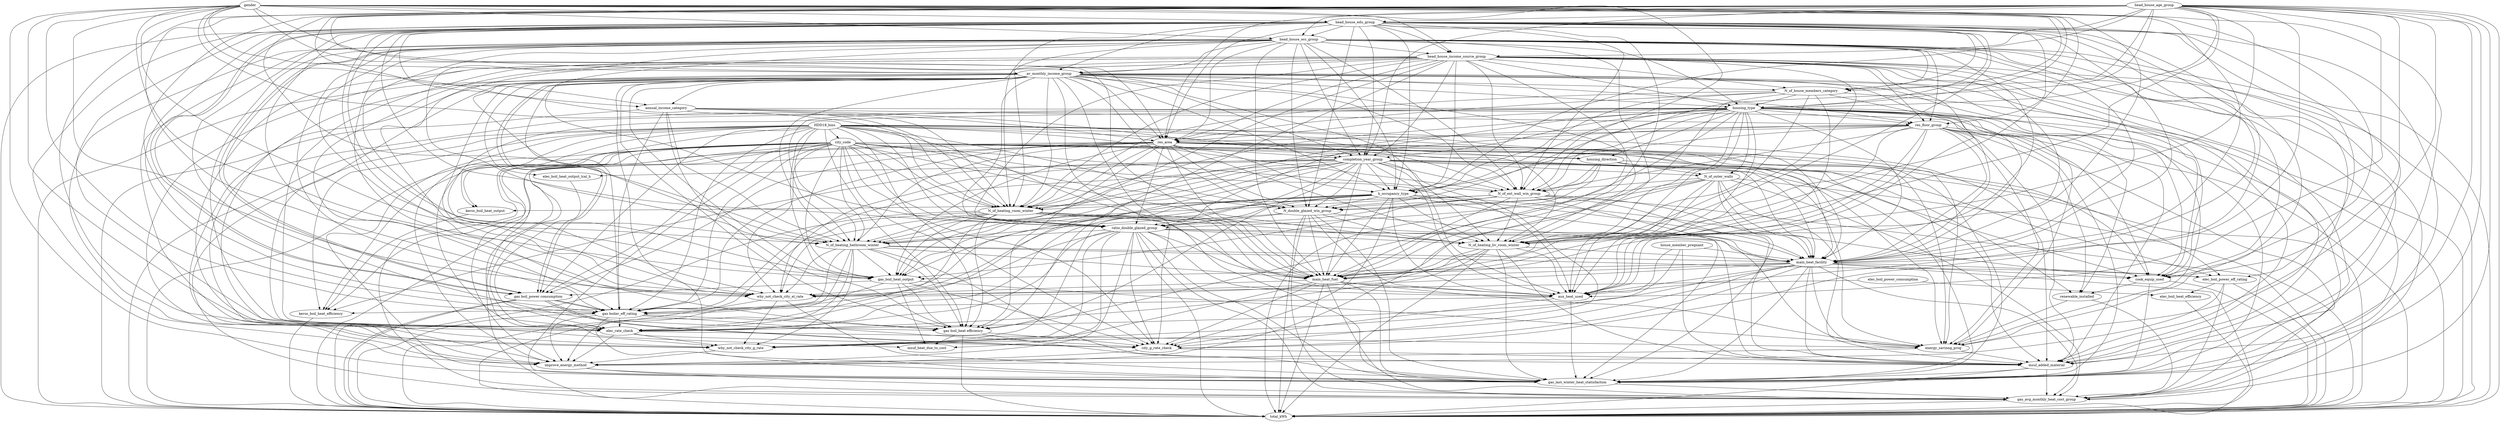 digraph {
	HDD18_bins -> city_code
	HDD18_bins -> housing_direction
	HDD18_bins -> N_of_heating_room_winter
	HDD18_bins -> N_of_heating_liv_room_winter
	HDD18_bins -> N_of_heating_bathroom_winter
	HDD18_bins -> N_of_ext_wall_win_group
	HDD18_bins -> ratio_double_glazed_group
	HDD18_bins -> N_double_glazed_win_group
	HDD18_bins -> main_heat_facility
	HDD18_bins -> main_heat_fuel
	HDD18_bins -> keros_boil_heat_output
	HDD18_bins -> keros_boil_heat_efficiency
	HDD18_bins -> gas_boil_heat_output
	HDD18_bins -> "gas boil_power consumption"
	HDD18_bins -> "gas boiler_eff_rating"
	HDD18_bins -> "gas boil_heat efficiency"
	HDD18_bins -> elec_rate_check
	HDD18_bins -> city_g_rate_check
	HDD18_bins -> gas_avg_monthly_heat_cost_group
	HDD18_bins -> gas_last_winter_heat_statisfaction
	HDD18_bins -> insul_added_material
	HDD18_bins -> improve_energy_method
	HDD18_bins -> energy_savinng_prog
	HDD18_bins -> total_kWh
	city_code -> housing_direction
	city_code -> N_of_heating_room_winter
	city_code -> N_of_heating_liv_room_winter
	city_code -> N_of_heating_bathroom_winter
	city_code -> N_of_ext_wall_win_group
	city_code -> ratio_double_glazed_group
	city_code -> N_double_glazed_win_group
	city_code -> main_heat_facility
	city_code -> main_heat_fuel
	city_code -> aux_heat_used
	city_code -> keros_boil_heat_output
	city_code -> keros_boil_heat_efficiency
	city_code -> gas_boil_heat_output
	city_code -> "gas boil_power consumption"
	city_code -> "gas boiler_eff_rating"
	city_code -> "gas boil_heat efficiency"
	city_code -> elec_boil_power_eff_rating
	city_code -> elec_rate_check
	city_code -> city_g_rate_check
	city_code -> why_not_check_city_el_rate
	city_code -> gas_avg_monthly_heat_cost_group
	city_code -> gas_last_winter_heat_statisfaction
	city_code -> insuf_heat_due_to_cost
	city_code -> insul_added_material
	city_code -> improve_energy_method
	city_code -> energy_savinng_prog
	city_code -> total_kWh
	housing_type -> res_floor_group
	housing_type -> N_of_outer_walls
	housing_type -> housing_direction
	housing_type -> completion_year_group
	housing_type -> res_area
	housing_type -> N_of_heating_room_winter
	housing_type -> N_of_heating_liv_room_winter
	housing_type -> N_of_heating_bathroom_winter
	housing_type -> N_of_ext_wall_win_group
	housing_type -> ratio_double_glazed_group
	housing_type -> N_double_glazed_win_group
	housing_type -> h_occupancy_type
	housing_type -> main_heat_facility
	housing_type -> main_heat_fuel
	housing_type -> aux_heat_used
	housing_type -> "gas boil_heat efficiency"
	housing_type -> cook_equip_used
	housing_type -> renewable_installed
	housing_type -> why_not_check_city_el_rate
	housing_type -> gas_avg_monthly_heat_cost_group
	housing_type -> gas_last_winter_heat_statisfaction
	housing_type -> insul_added_material
	housing_type -> improve_energy_method
	housing_type -> energy_savinng_prog
	N_of_house_members_category -> housing_type
	gender -> housing_type
	head_house_age_group -> housing_type
	head_house_edu_group -> housing_type
	head_house_occ_group -> housing_type
	head_house_income_source_group -> housing_type
	av_monthly_income_group -> housing_type
	housing_type -> total_kWh
	res_floor_group -> res_area
	res_floor_group -> N_of_heating_room_winter
	res_floor_group -> N_of_heating_liv_room_winter
	res_floor_group -> N_of_heating_bathroom_winter
	res_floor_group -> N_of_ext_wall_win_group
	res_floor_group -> h_occupancy_type
	res_floor_group -> main_heat_facility
	res_floor_group -> main_heat_fuel
	res_floor_group -> aux_heat_used
	res_floor_group -> renewable_installed
	res_floor_group -> gas_avg_monthly_heat_cost_group
	res_floor_group -> gas_last_winter_heat_statisfaction
	res_floor_group -> insul_added_material
	res_floor_group -> energy_savinng_prog
	head_house_edu_group -> res_floor_group
	head_house_occ_group -> res_floor_group
	head_house_income_source_group -> res_floor_group
	annual_income_category -> res_floor_group
	av_monthly_income_group -> res_floor_group
	res_floor_group -> total_kWh
	housing_direction -> N_of_outer_walls
	completion_year_group -> N_of_outer_walls
	N_of_outer_walls -> N_of_ext_wall_win_group
	N_of_outer_walls -> ratio_double_glazed_group
	N_of_outer_walls -> N_double_glazed_win_group
	N_of_outer_walls -> main_heat_facility
	N_of_outer_walls -> main_heat_fuel
	N_of_outer_walls -> aux_heat_used
	N_of_outer_walls -> gas_avg_monthly_heat_cost_group
	N_of_outer_walls -> gas_last_winter_heat_statisfaction
	N_of_outer_walls -> insul_added_material
	N_of_outer_walls -> improve_energy_method
	N_of_outer_walls -> total_kWh
	housing_direction -> N_of_ext_wall_win_group
	housing_direction -> N_double_glazed_win_group
	housing_direction -> renewable_installed
	housing_direction -> energy_savinng_prog
	housing_direction -> total_kWh
	res_area -> completion_year_group
	completion_year_group -> N_of_heating_room_winter
	completion_year_group -> N_of_heating_liv_room_winter
	completion_year_group -> N_of_heating_bathroom_winter
	completion_year_group -> N_of_ext_wall_win_group
	completion_year_group -> ratio_double_glazed_group
	completion_year_group -> N_double_glazed_win_group
	completion_year_group -> h_occupancy_type
	completion_year_group -> main_heat_facility
	completion_year_group -> main_heat_fuel
	completion_year_group -> aux_heat_used
	completion_year_group -> keros_boil_heat_efficiency
	completion_year_group -> gas_boil_heat_output
	completion_year_group -> "gas boiler_eff_rating"
	completion_year_group -> "gas boil_heat efficiency"
	completion_year_group -> elec_boil_heat_output_lcal_h
	completion_year_group -> elec_boil_power_eff_rating
	completion_year_group -> cook_equip_used
	completion_year_group -> elec_rate_check
	completion_year_group -> city_g_rate_check
	completion_year_group -> why_not_check_city_el_rate
	completion_year_group -> gas_last_winter_heat_statisfaction
	head_house_age_group -> completion_year_group
	head_house_edu_group -> completion_year_group
	head_house_occ_group -> completion_year_group
	head_house_income_source_group -> completion_year_group
	annual_income_category -> completion_year_group
	av_monthly_income_group -> completion_year_group
	completion_year_group -> total_kWh
	res_area -> N_of_heating_room_winter
	res_area -> N_of_heating_liv_room_winter
	res_area -> N_of_heating_bathroom_winter
	res_area -> N_of_ext_wall_win_group
	res_area -> ratio_double_glazed_group
	res_area -> N_double_glazed_win_group
	res_area -> h_occupancy_type
	res_area -> main_heat_facility
	res_area -> main_heat_fuel
	res_area -> keros_boil_heat_efficiency
	res_area -> gas_boil_heat_output
	res_area -> "gas boil_power consumption"
	res_area -> "gas boiler_eff_rating"
	res_area -> "gas boil_heat efficiency"
	res_area -> cook_equip_used
	res_area -> gas_avg_monthly_heat_cost_group
	res_area -> gas_last_winter_heat_statisfaction
	res_area -> energy_savinng_prog
	N_of_house_members_category -> res_area
	gender -> res_area
	head_house_age_group -> res_area
	head_house_edu_group -> res_area
	head_house_occ_group -> res_area
	head_house_income_source_group -> res_area
	annual_income_category -> res_area
	av_monthly_income_group -> res_area
	res_area -> total_kWh
	N_of_heating_room_winter -> N_of_heating_liv_room_winter
	N_of_heating_room_winter -> N_of_heating_bathroom_winter
	h_occupancy_type -> N_of_heating_room_winter
	N_of_heating_room_winter -> main_heat_facility
	N_of_heating_room_winter -> main_heat_fuel
	N_of_heating_room_winter -> aux_heat_used
	N_of_heating_room_winter -> gas_boil_heat_output
	N_of_heating_room_winter -> "gas boiler_eff_rating"
	N_of_heating_room_winter -> "gas boil_heat efficiency"
	N_of_heating_room_winter -> elec_rate_check
	N_of_heating_room_winter -> why_not_check_city_el_rate
	N_of_heating_room_winter -> gas_last_winter_heat_statisfaction
	N_of_house_members_category -> N_of_heating_room_winter
	gender -> N_of_heating_room_winter
	head_house_age_group -> N_of_heating_room_winter
	head_house_edu_group -> N_of_heating_room_winter
	head_house_occ_group -> N_of_heating_room_winter
	head_house_income_source_group -> N_of_heating_room_winter
	annual_income_category -> N_of_heating_room_winter
	av_monthly_income_group -> N_of_heating_room_winter
	N_of_heating_room_winter -> total_kWh
	N_of_ext_wall_win_group -> N_of_heating_liv_room_winter
	ratio_double_glazed_group -> N_of_heating_liv_room_winter
	N_double_glazed_win_group -> N_of_heating_liv_room_winter
	h_occupancy_type -> N_of_heating_liv_room_winter
	N_of_heating_liv_room_winter -> main_heat_facility
	N_of_heating_liv_room_winter -> main_heat_fuel
	N_of_heating_liv_room_winter -> aux_heat_used
	N_of_heating_liv_room_winter -> elec_rate_check
	N_of_heating_liv_room_winter -> why_not_check_city_el_rate
	N_of_heating_liv_room_winter -> gas_last_winter_heat_statisfaction
	N_of_heating_liv_room_winter -> insul_added_material
	N_of_house_members_category -> N_of_heating_liv_room_winter
	gender -> N_of_heating_liv_room_winter
	head_house_age_group -> N_of_heating_liv_room_winter
	head_house_edu_group -> N_of_heating_liv_room_winter
	head_house_occ_group -> N_of_heating_liv_room_winter
	head_house_income_source_group -> N_of_heating_liv_room_winter
	av_monthly_income_group -> N_of_heating_liv_room_winter
	N_of_heating_liv_room_winter -> total_kWh
	N_of_ext_wall_win_group -> N_of_heating_bathroom_winter
	ratio_double_glazed_group -> N_of_heating_bathroom_winter
	N_double_glazed_win_group -> N_of_heating_bathroom_winter
	N_of_heating_bathroom_winter -> main_heat_facility
	N_of_heating_bathroom_winter -> main_heat_fuel
	N_of_heating_bathroom_winter -> gas_boil_heat_output
	N_of_heating_bathroom_winter -> "gas boiler_eff_rating"
	N_of_heating_bathroom_winter -> "gas boil_heat efficiency"
	N_of_heating_bathroom_winter -> elec_boil_power_eff_rating
	N_of_heating_bathroom_winter -> why_not_check_city_el_rate
	N_of_heating_bathroom_winter -> why_not_check_city_g_rate
	N_of_heating_bathroom_winter -> insul_added_material
	N_of_heating_bathroom_winter -> improve_energy_method
	gender -> N_of_heating_bathroom_winter
	head_house_age_group -> N_of_heating_bathroom_winter
	head_house_edu_group -> N_of_heating_bathroom_winter
	head_house_occ_group -> N_of_heating_bathroom_winter
	head_house_income_source_group -> N_of_heating_bathroom_winter
	annual_income_category -> N_of_heating_bathroom_winter
	av_monthly_income_group -> N_of_heating_bathroom_winter
	N_of_heating_bathroom_winter -> total_kWh
	N_of_ext_wall_win_group -> ratio_double_glazed_group
	N_of_ext_wall_win_group -> N_double_glazed_win_group
	N_of_ext_wall_win_group -> main_heat_facility
	N_of_ext_wall_win_group -> main_heat_fuel
	N_of_ext_wall_win_group -> keros_boil_heat_output
	N_of_ext_wall_win_group -> gas_boil_heat_output
	N_of_ext_wall_win_group -> gas_last_winter_heat_statisfaction
	N_of_ext_wall_win_group -> insul_added_material
	gender -> N_of_ext_wall_win_group
	head_house_age_group -> N_of_ext_wall_win_group
	head_house_edu_group -> N_of_ext_wall_win_group
	head_house_occ_group -> N_of_ext_wall_win_group
	head_house_income_source_group -> N_of_ext_wall_win_group
	av_monthly_income_group -> N_of_ext_wall_win_group
	N_of_ext_wall_win_group -> total_kWh
	N_double_glazed_win_group -> ratio_double_glazed_group
	h_occupancy_type -> ratio_double_glazed_group
	ratio_double_glazed_group -> main_heat_facility
	ratio_double_glazed_group -> main_heat_fuel
	ratio_double_glazed_group -> aux_heat_used
	ratio_double_glazed_group -> elec_rate_check
	ratio_double_glazed_group -> city_g_rate_check
	ratio_double_glazed_group -> why_not_check_city_el_rate
	ratio_double_glazed_group -> why_not_check_city_g_rate
	ratio_double_glazed_group -> gas_avg_monthly_heat_cost_group
	ratio_double_glazed_group -> gas_last_winter_heat_statisfaction
	ratio_double_glazed_group -> insuf_heat_due_to_cost
	ratio_double_glazed_group -> insul_added_material
	ratio_double_glazed_group -> improve_energy_method
	head_house_edu_group -> ratio_double_glazed_group
	head_house_occ_group -> ratio_double_glazed_group
	head_house_income_source_group -> ratio_double_glazed_group
	av_monthly_income_group -> ratio_double_glazed_group
	ratio_double_glazed_group -> total_kWh
	h_occupancy_type -> N_double_glazed_win_group
	N_double_glazed_win_group -> main_heat_facility
	N_double_glazed_win_group -> main_heat_fuel
	N_double_glazed_win_group -> aux_heat_used
	N_double_glazed_win_group -> gas_avg_monthly_heat_cost_group
	N_double_glazed_win_group -> gas_last_winter_heat_statisfaction
	head_house_edu_group -> N_double_glazed_win_group
	head_house_occ_group -> N_double_glazed_win_group
	av_monthly_income_group -> N_double_glazed_win_group
	N_double_glazed_win_group -> total_kWh
	h_occupancy_type -> main_heat_facility
	h_occupancy_type -> main_heat_fuel
	h_occupancy_type -> aux_heat_used
	h_occupancy_type -> gas_boil_heat_output
	h_occupancy_type -> "gas boiler_eff_rating"
	h_occupancy_type -> cook_equip_used
	h_occupancy_type -> elec_rate_check
	h_occupancy_type -> city_g_rate_check
	h_occupancy_type -> why_not_check_city_el_rate
	h_occupancy_type -> why_not_check_city_g_rate
	h_occupancy_type -> energy_savinng_prog
	N_of_house_members_category -> h_occupancy_type
	head_house_age_group -> h_occupancy_type
	head_house_edu_group -> h_occupancy_type
	head_house_occ_group -> h_occupancy_type
	head_house_income_source_group -> h_occupancy_type
	av_monthly_income_group -> h_occupancy_type
	main_heat_facility -> main_heat_fuel
	main_heat_facility -> aux_heat_used
	main_heat_facility -> gas_boil_heat_output
	main_heat_facility -> elec_boil_power_eff_rating
	main_heat_facility -> cook_equip_used
	main_heat_facility -> elec_rate_check
	main_heat_facility -> city_g_rate_check
	main_heat_facility -> why_not_check_city_el_rate
	main_heat_facility -> why_not_check_city_g_rate
	main_heat_facility -> gas_avg_monthly_heat_cost_group
	main_heat_facility -> gas_last_winter_heat_statisfaction
	main_heat_facility -> insul_added_material
	main_heat_facility -> energy_savinng_prog
	N_of_house_members_category -> main_heat_facility
	gender -> main_heat_facility
	head_house_age_group -> main_heat_facility
	head_house_edu_group -> main_heat_facility
	head_house_occ_group -> main_heat_facility
	head_house_income_source_group -> main_heat_facility
	house_member_pregnant -> main_heat_facility
	av_monthly_income_group -> main_heat_facility
	main_heat_facility -> total_kWh
	main_heat_fuel -> aux_heat_used
	main_heat_fuel -> city_g_rate_check
	main_heat_fuel -> why_not_check_city_el_rate
	main_heat_fuel -> why_not_check_city_g_rate
	main_heat_fuel -> gas_avg_monthly_heat_cost_group
	main_heat_fuel -> gas_last_winter_heat_statisfaction
	main_heat_fuel -> energy_savinng_prog
	N_of_house_members_category -> main_heat_fuel
	gender -> main_heat_fuel
	head_house_age_group -> main_heat_fuel
	head_house_edu_group -> main_heat_fuel
	head_house_occ_group -> main_heat_fuel
	head_house_income_source_group -> main_heat_fuel
	av_monthly_income_group -> main_heat_fuel
	main_heat_fuel -> total_kWh
	aux_heat_used -> keros_boil_heat_efficiency
	aux_heat_used -> city_g_rate_check
	aux_heat_used -> gas_last_winter_heat_statisfaction
	N_of_house_members_category -> aux_heat_used
	gender -> aux_heat_used
	head_house_age_group -> aux_heat_used
	head_house_edu_group -> aux_heat_used
	head_house_occ_group -> aux_heat_used
	head_house_income_source_group -> aux_heat_used
	house_member_pregnant -> aux_heat_used
	av_monthly_income_group -> aux_heat_used
	keros_boil_heat_output -> keros_boil_heat_efficiency
	keros_boil_heat_efficiency -> total_kWh
	gas_boil_heat_output -> "gas boil_power consumption"
	gas_boil_heat_output -> "gas boiler_eff_rating"
	gas_boil_heat_output -> "gas boil_heat efficiency"
	gas_boil_heat_output -> city_g_rate_check
	gas_boil_heat_output -> insuf_heat_due_to_cost
	gas_boil_heat_output -> energy_savinng_prog
	gender -> gas_boil_heat_output
	head_house_edu_group -> gas_boil_heat_output
	head_house_occ_group -> gas_boil_heat_output
	head_house_income_source_group -> gas_boil_heat_output
	av_monthly_income_group -> gas_boil_heat_output
	"gas boil_power consumption" -> "gas boiler_eff_rating"
	"gas boil_power consumption" -> city_g_rate_check
	head_house_edu_group -> "gas boil_power consumption"
	head_house_occ_group -> "gas boil_power consumption"
	av_monthly_income_group -> "gas boil_power consumption"
	"gas boil_power consumption" -> total_kWh
	"gas boil_power consumption" -> "gas boiler_eff_rating"
	"gas boil_power consumption" -> city_g_rate_check
	head_house_edu_group -> "gas boil_power consumption"
	head_house_occ_group -> "gas boil_power consumption"
	av_monthly_income_group -> "gas boil_power consumption"
	"gas boil_power consumption" -> total_kWh
	"gas boiler_eff_rating" -> "gas boil_heat efficiency"
	"gas boiler_eff_rating" -> elec_rate_check
	"gas boiler_eff_rating" -> city_g_rate_check
	"gas boiler_eff_rating" -> gas_last_winter_heat_statisfaction
	"gas boiler_eff_rating" -> improve_energy_method
	gender -> "gas boiler_eff_rating"
	head_house_age_group -> "gas boiler_eff_rating"
	head_house_edu_group -> "gas boiler_eff_rating"
	head_house_occ_group -> "gas boiler_eff_rating"
	head_house_income_source_group -> "gas boiler_eff_rating"
	annual_income_category -> "gas boiler_eff_rating"
	av_monthly_income_group -> "gas boiler_eff_rating"
	"gas boiler_eff_rating" -> total_kWh
	"gas boil_heat efficiency" -> city_g_rate_check
	"gas boil_heat efficiency" -> gas_last_winter_heat_statisfaction
	"gas boil_heat efficiency" -> insuf_heat_due_to_cost
	head_house_edu_group -> "gas boil_heat efficiency"
	head_house_occ_group -> "gas boil_heat efficiency"
	head_house_income_source_group -> "gas boil_heat efficiency"
	annual_income_category -> "gas boil_heat efficiency"
	av_monthly_income_group -> "gas boil_heat efficiency"
	"gas boil_heat efficiency" -> total_kWh
	elec_boil_heat_output_lcal_h -> elec_rate_check
	av_monthly_income_group -> elec_boil_heat_output_lcal_h
	elec_boil_power_consumption -> elec_boil_heat_efficiency
	elec_boil_power_consumption -> why_not_check_city_el_rate
	elec_boil_power_eff_rating -> elec_boil_heat_efficiency
	elec_boil_power_eff_rating -> gas_avg_monthly_heat_cost_group
	elec_boil_power_eff_rating -> improve_energy_method
	head_house_edu_group -> elec_boil_power_eff_rating
	elec_boil_power_eff_rating -> total_kWh
	elec_boil_heat_efficiency -> total_kWh
	cook_equip_used -> renewable_installed
	cook_equip_used -> gas_last_winter_heat_statisfaction
	gender -> cook_equip_used
	head_house_age_group -> cook_equip_used
	head_house_occ_group -> cook_equip_used
	head_house_income_source_group -> cook_equip_used
	annual_income_category -> cook_equip_used
	av_monthly_income_group -> cook_equip_used
	cook_equip_used -> total_kWh
	renewable_installed -> gas_avg_monthly_heat_cost_group
	renewable_installed -> energy_savinng_prog
	elec_rate_check -> city_g_rate_check
	elec_rate_check -> why_not_check_city_g_rate
	elec_rate_check -> improve_energy_method
	elec_rate_check -> energy_savinng_prog
	gender -> elec_rate_check
	head_house_edu_group -> elec_rate_check
	head_house_occ_group -> elec_rate_check
	head_house_income_source_group -> elec_rate_check
	av_monthly_income_group -> elec_rate_check
	city_g_rate_check -> insul_added_material
	city_g_rate_check -> improve_energy_method
	head_house_edu_group -> city_g_rate_check
	av_monthly_income_group -> city_g_rate_check
	why_not_check_city_el_rate -> why_not_check_city_g_rate
	why_not_check_city_el_rate -> gas_last_winter_heat_statisfaction
	gender -> why_not_check_city_el_rate
	head_house_age_group -> why_not_check_city_el_rate
	head_house_edu_group -> why_not_check_city_el_rate
	head_house_occ_group -> why_not_check_city_el_rate
	head_house_income_source_group -> why_not_check_city_el_rate
	av_monthly_income_group -> why_not_check_city_el_rate
	why_not_check_city_el_rate -> total_kWh
	why_not_check_city_g_rate -> improve_energy_method
	head_house_age_group -> why_not_check_city_g_rate
	head_house_occ_group -> why_not_check_city_g_rate
	head_house_income_source_group -> why_not_check_city_g_rate
	house_member_pregnant -> why_not_check_city_g_rate
	av_monthly_income_group -> why_not_check_city_g_rate
	gas_last_winter_heat_statisfaction -> gas_avg_monthly_heat_cost_group
	insul_added_material -> gas_avg_monthly_heat_cost_group
	improve_energy_method -> gas_avg_monthly_heat_cost_group
	head_house_age_group -> gas_avg_monthly_heat_cost_group
	head_house_occ_group -> gas_avg_monthly_heat_cost_group
	head_house_income_source_group -> gas_avg_monthly_heat_cost_group
	gas_avg_monthly_heat_cost_group -> total_kWh
	insul_added_material -> gas_last_winter_heat_statisfaction
	improve_energy_method -> gas_last_winter_heat_statisfaction
	gender -> gas_last_winter_heat_statisfaction
	head_house_age_group -> gas_last_winter_heat_statisfaction
	head_house_edu_group -> gas_last_winter_heat_statisfaction
	head_house_occ_group -> gas_last_winter_heat_statisfaction
	head_house_income_source_group -> gas_last_winter_heat_statisfaction
	av_monthly_income_group -> gas_last_winter_heat_statisfaction
	energy_savinng_prog -> insul_added_material
	gender -> insul_added_material
	head_house_age_group -> insul_added_material
	head_house_edu_group -> insul_added_material
	head_house_occ_group -> insul_added_material
	head_house_income_source_group -> insul_added_material
	house_member_pregnant -> insul_added_material
	av_monthly_income_group -> insul_added_material
	insul_added_material -> total_kWh
	energy_savinng_prog -> improve_energy_method
	head_house_edu_group -> improve_energy_method
	head_house_occ_group -> improve_energy_method
	head_house_income_source_group -> improve_energy_method
	av_monthly_income_group -> improve_energy_method
	head_house_age_group -> energy_savinng_prog
	head_house_edu_group -> energy_savinng_prog
	av_monthly_income_group -> energy_savinng_prog
	gender -> N_of_house_members_category
	head_house_age_group -> N_of_house_members_category
	head_house_edu_group -> N_of_house_members_category
	head_house_occ_group -> N_of_house_members_category
	head_house_income_source_group -> N_of_house_members_category
	av_monthly_income_group -> N_of_house_members_category
	N_of_house_members_category -> total_kWh
	gender -> head_house_edu_group
	gender -> head_house_occ_group
	gender -> head_house_income_source_group
	gender -> annual_income_category
	gender -> av_monthly_income_group
	head_house_age_group -> head_house_edu_group
	head_house_age_group -> head_house_occ_group
	head_house_age_group -> head_house_income_source_group
	head_house_age_group -> av_monthly_income_group
	head_house_age_group -> total_kWh
	head_house_edu_group -> head_house_occ_group
	head_house_edu_group -> head_house_income_source_group
	head_house_edu_group -> annual_income_category
	head_house_edu_group -> av_monthly_income_group
	head_house_edu_group -> total_kWh
	head_house_occ_group -> head_house_income_source_group
	head_house_occ_group -> av_monthly_income_group
	head_house_occ_group -> total_kWh
	head_house_income_source_group -> av_monthly_income_group
	head_house_income_source_group -> total_kWh
	av_monthly_income_group -> annual_income_category
	annual_income_category -> total_kWh
	av_monthly_income_group -> total_kWh
}
